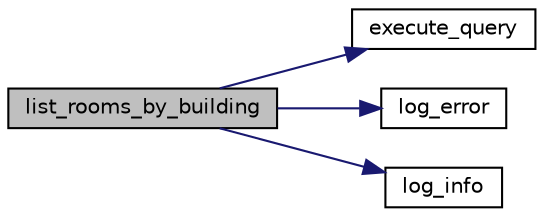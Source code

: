 digraph "list_rooms_by_building"
{
 // LATEX_PDF_SIZE
  edge [fontname="Helvetica",fontsize="10",labelfontname="Helvetica",labelfontsize="10"];
  node [fontname="Helvetica",fontsize="10",shape=record];
  rankdir="LR";
  Node1 [label="list_rooms_by_building",height=0.2,width=0.4,color="black", fillcolor="grey75", style="filled", fontcolor="black",tooltip=" "];
  Node1 -> Node2 [color="midnightblue",fontsize="10",style="solid",fontname="Helvetica"];
  Node2 [label="execute_query",height=0.2,width=0.4,color="black", fillcolor="white", style="filled",URL="$db__query_8c.html#ad6a50f994e852c3e41ca39df52927b8a",tooltip=" "];
  Node1 -> Node3 [color="midnightblue",fontsize="10",style="solid",fontname="Helvetica"];
  Node3 [label="log_error",height=0.2,width=0.4,color="black", fillcolor="white", style="filled",URL="$apartment_8c.html#a01de98826735d07d7d41604a2ced9a64",tooltip=" "];
  Node1 -> Node4 [color="midnightblue",fontsize="10",style="solid",fontname="Helvetica"];
  Node4 [label="log_info",height=0.2,width=0.4,color="black", fillcolor="white", style="filled",URL="$apartment_8c.html#ade762acc676da9bb7e589a8a1ac43424",tooltip=" "];
}
